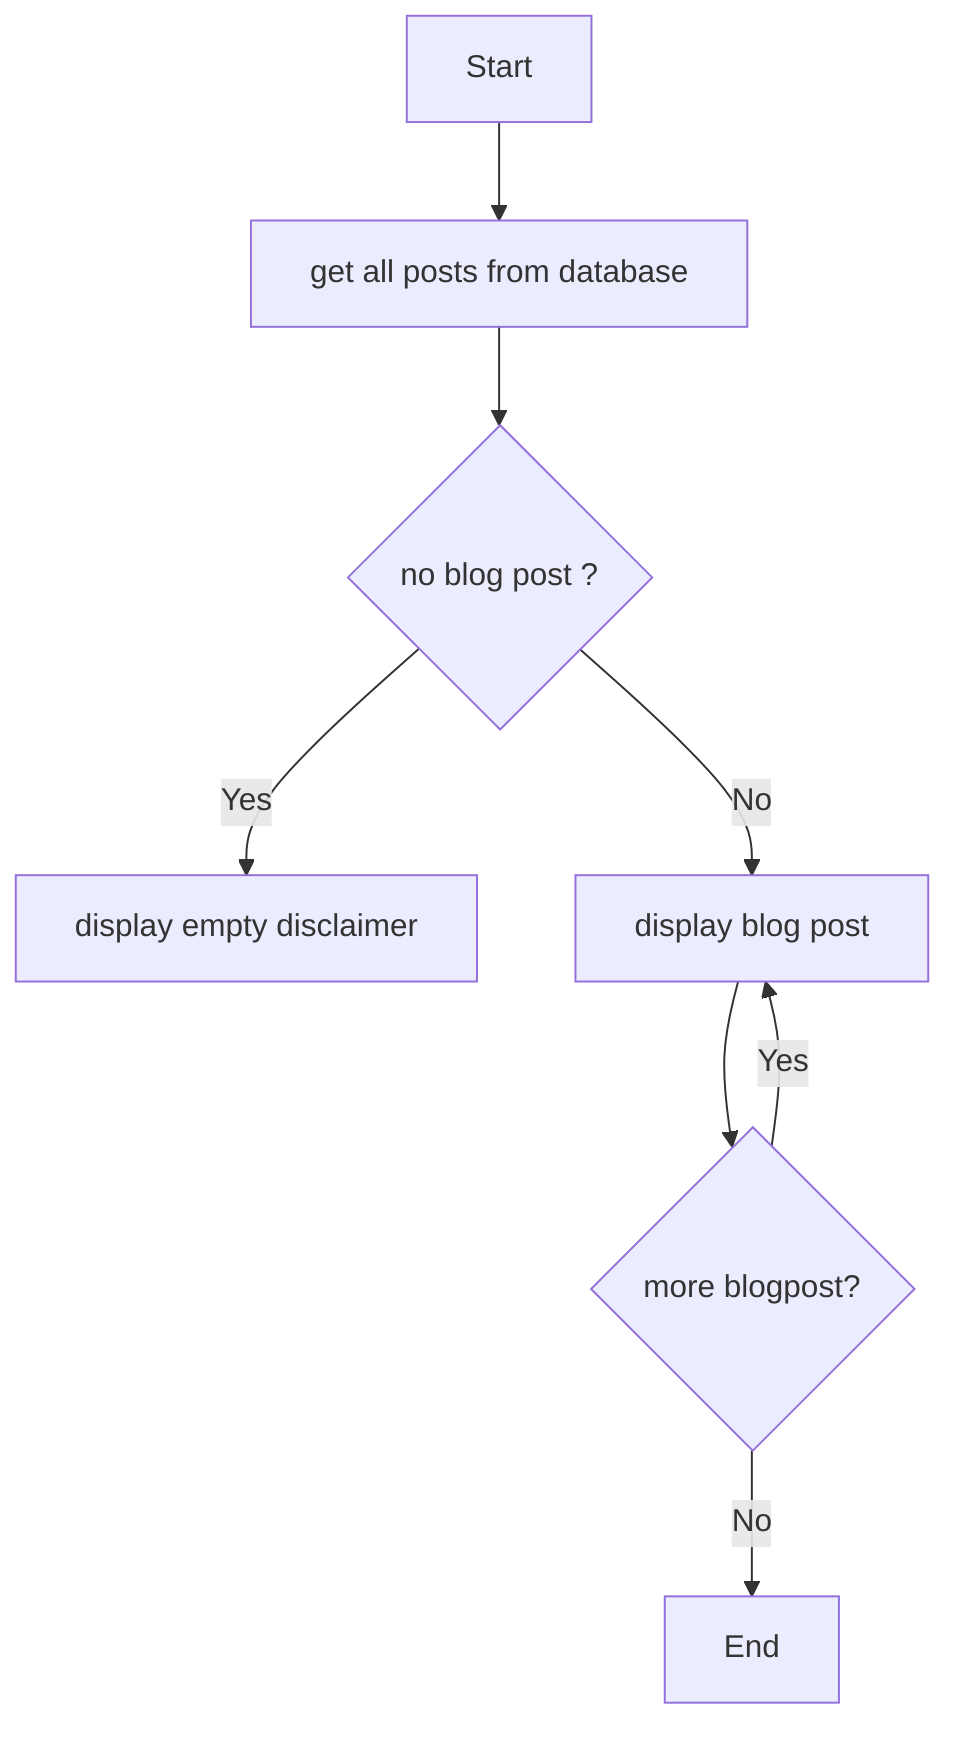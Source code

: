 graph TD
A[Start] --> B[get all posts from database]
B --> C{no blog post ?}
C -- Yes --> D[display empty disclaimer]
C -- No --> E[display blog post]
E --> F{more blogpost?}
F -- Yes --> E
F -- No --> G[End]